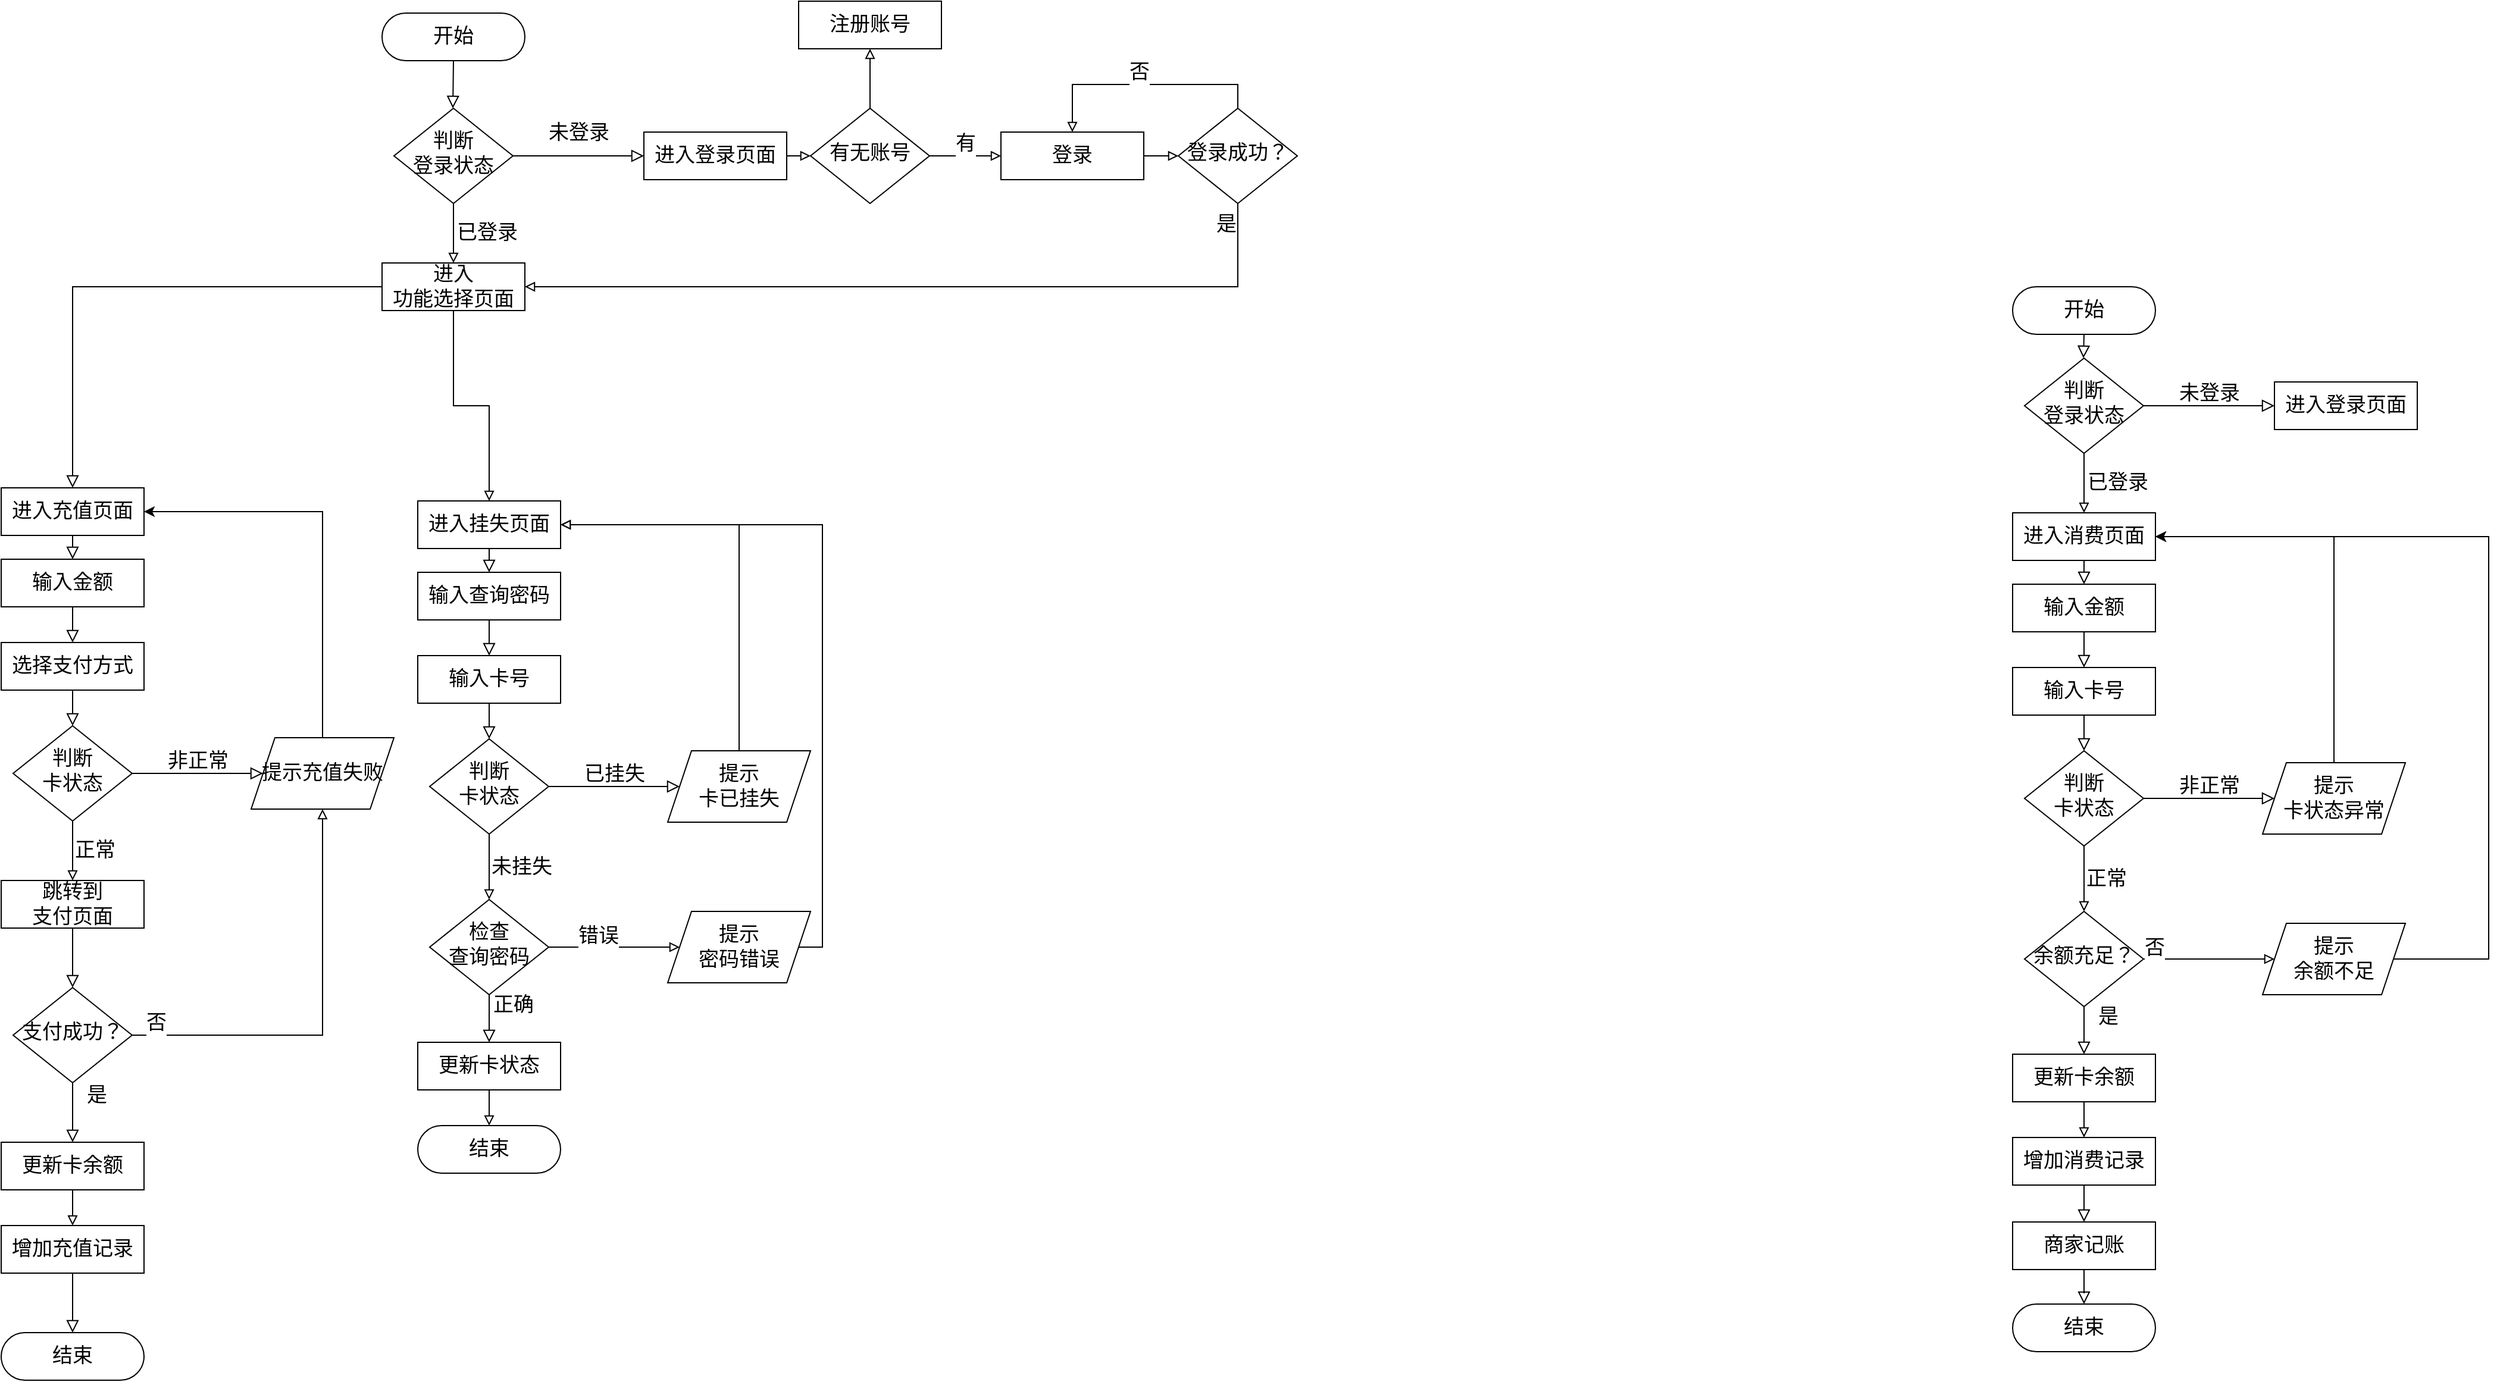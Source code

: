 <mxfile version="24.9.3">
  <diagram id="C5RBs43oDa-KdzZeNtuy" name="Page-1">
    <mxGraphModel dx="1736" dy="2125" grid="1" gridSize="10" guides="1" tooltips="1" connect="1" arrows="1" fold="1" page="1" pageScale="1" pageWidth="1169" pageHeight="827" math="0" shadow="0">
      <root>
        <mxCell id="WIyWlLk6GJQsqaUBKTNV-0" />
        <mxCell id="WIyWlLk6GJQsqaUBKTNV-1" parent="WIyWlLk6GJQsqaUBKTNV-0" />
        <mxCell id="WIyWlLk6GJQsqaUBKTNV-2" value="" style="rounded=0;html=1;jettySize=auto;orthogonalLoop=1;fontSize=17;endArrow=block;endFill=0;endSize=8;strokeWidth=1;shadow=0;labelBackgroundColor=none;edgeStyle=orthogonalEdgeStyle;" parent="WIyWlLk6GJQsqaUBKTNV-1" source="WIyWlLk6GJQsqaUBKTNV-3" target="WIyWlLk6GJQsqaUBKTNV-6" edge="1">
          <mxGeometry relative="1" as="geometry" />
        </mxCell>
        <mxCell id="WIyWlLk6GJQsqaUBKTNV-3" value="选择支付方式" style="rounded=0;whiteSpace=wrap;html=1;fontSize=17;glass=0;strokeWidth=1;shadow=0;" parent="WIyWlLk6GJQsqaUBKTNV-1" vertex="1">
          <mxGeometry x="80" y="199" width="120" height="40" as="geometry" />
        </mxCell>
        <mxCell id="WIyWlLk6GJQsqaUBKTNV-5" value="非正常" style="edgeStyle=orthogonalEdgeStyle;rounded=0;html=1;jettySize=auto;orthogonalLoop=1;fontSize=17;endArrow=block;endFill=0;endSize=8;strokeWidth=1;shadow=0;labelBackgroundColor=none;entryX=0;entryY=0.5;entryDx=0;entryDy=0;" parent="WIyWlLk6GJQsqaUBKTNV-1" source="WIyWlLk6GJQsqaUBKTNV-6" target="n9ziA0_ppnjwsiYsguU1-13" edge="1">
          <mxGeometry y="10" relative="1" as="geometry">
            <mxPoint as="offset" />
            <mxPoint x="280" y="309" as="targetPoint" />
          </mxGeometry>
        </mxCell>
        <mxCell id="n9ziA0_ppnjwsiYsguU1-6" value="&lt;font style=&quot;font-size: 17px;&quot;&gt;正常&lt;/font&gt;" style="edgeStyle=orthogonalEdgeStyle;rounded=0;orthogonalLoop=1;jettySize=auto;html=1;exitX=0.5;exitY=1;exitDx=0;exitDy=0;entryX=0.5;entryY=0;entryDx=0;entryDy=0;labelPosition=right;verticalLabelPosition=middle;align=left;verticalAlign=middle;endArrow=block;endFill=0;" edge="1" parent="WIyWlLk6GJQsqaUBKTNV-1" source="WIyWlLk6GJQsqaUBKTNV-6" target="n9ziA0_ppnjwsiYsguU1-5">
          <mxGeometry relative="1" as="geometry">
            <mxPoint as="offset" />
          </mxGeometry>
        </mxCell>
        <mxCell id="WIyWlLk6GJQsqaUBKTNV-6" value="判断&lt;div&gt;卡状态&lt;/div&gt;" style="rhombus;whiteSpace=wrap;html=1;shadow=0;fontFamily=Helvetica;fontSize=17;align=center;strokeWidth=1;spacing=6;spacingTop=-4;" parent="WIyWlLk6GJQsqaUBKTNV-1" vertex="1">
          <mxGeometry x="90" y="269" width="100" height="80" as="geometry" />
        </mxCell>
        <mxCell id="WIyWlLk6GJQsqaUBKTNV-8" value="是" style="rounded=0;html=1;jettySize=auto;orthogonalLoop=1;fontSize=17;endArrow=block;endFill=0;endSize=8;strokeWidth=1;shadow=0;labelBackgroundColor=none;edgeStyle=orthogonalEdgeStyle;" parent="WIyWlLk6GJQsqaUBKTNV-1" source="WIyWlLk6GJQsqaUBKTNV-10" target="WIyWlLk6GJQsqaUBKTNV-11" edge="1">
          <mxGeometry x="-0.556" y="20" relative="1" as="geometry">
            <mxPoint as="offset" />
          </mxGeometry>
        </mxCell>
        <mxCell id="n9ziA0_ppnjwsiYsguU1-7" value="否" style="edgeStyle=orthogonalEdgeStyle;rounded=0;orthogonalLoop=1;jettySize=auto;html=1;exitX=1;exitY=0.5;exitDx=0;exitDy=0;entryX=0.5;entryY=1;entryDx=0;entryDy=0;labelPosition=left;verticalLabelPosition=middle;align=right;verticalAlign=middle;fontSize=17;endArrow=block;endFill=0;" edge="1" parent="WIyWlLk6GJQsqaUBKTNV-1" source="WIyWlLk6GJQsqaUBKTNV-10" target="n9ziA0_ppnjwsiYsguU1-13">
          <mxGeometry x="-0.829" y="10" relative="1" as="geometry">
            <mxPoint x="340" y="329" as="targetPoint" />
            <mxPoint as="offset" />
          </mxGeometry>
        </mxCell>
        <mxCell id="WIyWlLk6GJQsqaUBKTNV-10" value="支付成功？" style="rhombus;whiteSpace=wrap;html=1;shadow=0;fontFamily=Helvetica;fontSize=17;align=center;strokeWidth=1;spacing=6;spacingTop=-4;" parent="WIyWlLk6GJQsqaUBKTNV-1" vertex="1">
          <mxGeometry x="90" y="489" width="100" height="80" as="geometry" />
        </mxCell>
        <mxCell id="n9ziA0_ppnjwsiYsguU1-10" style="edgeStyle=orthogonalEdgeStyle;rounded=0;orthogonalLoop=1;jettySize=auto;html=1;exitX=0.5;exitY=1;exitDx=0;exitDy=0;entryX=0.5;entryY=0;entryDx=0;entryDy=0;endArrow=block;endFill=0;" edge="1" parent="WIyWlLk6GJQsqaUBKTNV-1" source="WIyWlLk6GJQsqaUBKTNV-11" target="n9ziA0_ppnjwsiYsguU1-9">
          <mxGeometry relative="1" as="geometry" />
        </mxCell>
        <mxCell id="WIyWlLk6GJQsqaUBKTNV-11" value="更新卡余额" style="rounded=0;whiteSpace=wrap;html=1;fontSize=17;glass=0;strokeWidth=1;shadow=0;" parent="WIyWlLk6GJQsqaUBKTNV-1" vertex="1">
          <mxGeometry x="80" y="619" width="120" height="40" as="geometry" />
        </mxCell>
        <mxCell id="n9ziA0_ppnjwsiYsguU1-0" value="" style="rounded=0;html=1;jettySize=auto;orthogonalLoop=1;fontSize=17;endArrow=block;endFill=0;endSize=8;strokeWidth=1;shadow=0;labelBackgroundColor=none;edgeStyle=orthogonalEdgeStyle;" edge="1" parent="WIyWlLk6GJQsqaUBKTNV-1" source="n9ziA0_ppnjwsiYsguU1-1">
          <mxGeometry relative="1" as="geometry">
            <mxPoint x="140" y="199" as="targetPoint" />
          </mxGeometry>
        </mxCell>
        <mxCell id="n9ziA0_ppnjwsiYsguU1-1" value="输入金额" style="rounded=0;whiteSpace=wrap;html=1;fontSize=17;glass=0;strokeWidth=1;shadow=0;" vertex="1" parent="WIyWlLk6GJQsqaUBKTNV-1">
          <mxGeometry x="80" y="129" width="120" height="40" as="geometry" />
        </mxCell>
        <mxCell id="n9ziA0_ppnjwsiYsguU1-2" value="" style="rounded=0;html=1;jettySize=auto;orthogonalLoop=1;fontSize=17;endArrow=block;endFill=0;endSize=8;strokeWidth=1;shadow=0;labelBackgroundColor=none;edgeStyle=orthogonalEdgeStyle;exitX=0.5;exitY=1;exitDx=0;exitDy=0;" edge="1" parent="WIyWlLk6GJQsqaUBKTNV-1" source="n9ziA0_ppnjwsiYsguU1-3">
          <mxGeometry relative="1" as="geometry">
            <mxPoint x="459.5" y="-250" as="targetPoint" />
            <mxPoint x="459.5" y="-340" as="sourcePoint" />
          </mxGeometry>
        </mxCell>
        <mxCell id="n9ziA0_ppnjwsiYsguU1-3" value="开始" style="rounded=1;whiteSpace=wrap;html=1;fontSize=17;glass=0;strokeWidth=1;shadow=0;perimeter=rectanglePerimeter;arcSize=50;" vertex="1" parent="WIyWlLk6GJQsqaUBKTNV-1">
          <mxGeometry x="400" y="-330" width="120" height="40" as="geometry" />
        </mxCell>
        <mxCell id="n9ziA0_ppnjwsiYsguU1-4" value="" style="rounded=0;html=1;jettySize=auto;orthogonalLoop=1;fontSize=17;endArrow=block;endFill=0;endSize=8;strokeWidth=1;shadow=0;labelBackgroundColor=none;edgeStyle=orthogonalEdgeStyle;entryX=0.5;entryY=0;entryDx=0;entryDy=0;" edge="1" parent="WIyWlLk6GJQsqaUBKTNV-1" source="n9ziA0_ppnjwsiYsguU1-5" target="WIyWlLk6GJQsqaUBKTNV-10">
          <mxGeometry relative="1" as="geometry">
            <mxPoint x="140" y="459" as="targetPoint" />
            <Array as="points" />
          </mxGeometry>
        </mxCell>
        <mxCell id="n9ziA0_ppnjwsiYsguU1-5" value="跳转到&lt;div&gt;支付页面&lt;/div&gt;" style="rounded=0;whiteSpace=wrap;html=1;fontSize=17;glass=0;strokeWidth=1;shadow=0;" vertex="1" parent="WIyWlLk6GJQsqaUBKTNV-1">
          <mxGeometry x="80" y="399" width="120" height="40" as="geometry" />
        </mxCell>
        <mxCell id="n9ziA0_ppnjwsiYsguU1-8" value="" style="rounded=0;html=1;jettySize=auto;orthogonalLoop=1;fontSize=17;endArrow=block;endFill=0;endSize=8;strokeWidth=1;shadow=0;labelBackgroundColor=none;edgeStyle=orthogonalEdgeStyle;" edge="1" parent="WIyWlLk6GJQsqaUBKTNV-1" source="n9ziA0_ppnjwsiYsguU1-9">
          <mxGeometry relative="1" as="geometry">
            <mxPoint x="140" y="779" as="targetPoint" />
          </mxGeometry>
        </mxCell>
        <mxCell id="n9ziA0_ppnjwsiYsguU1-9" value="增加充值记录" style="rounded=0;whiteSpace=wrap;html=1;fontSize=17;glass=0;strokeWidth=1;shadow=0;" vertex="1" parent="WIyWlLk6GJQsqaUBKTNV-1">
          <mxGeometry x="80" y="689" width="120" height="40" as="geometry" />
        </mxCell>
        <mxCell id="n9ziA0_ppnjwsiYsguU1-11" value="" style="rounded=0;html=1;jettySize=auto;orthogonalLoop=1;fontSize=17;endArrow=block;endFill=0;endSize=8;strokeWidth=1;shadow=0;labelBackgroundColor=none;edgeStyle=orthogonalEdgeStyle;" edge="1" parent="WIyWlLk6GJQsqaUBKTNV-1" source="n9ziA0_ppnjwsiYsguU1-12">
          <mxGeometry relative="1" as="geometry">
            <mxPoint x="140" y="129" as="targetPoint" />
          </mxGeometry>
        </mxCell>
        <mxCell id="n9ziA0_ppnjwsiYsguU1-12" value="进入充值页面" style="rounded=0;whiteSpace=wrap;html=1;fontSize=17;glass=0;strokeWidth=1;shadow=0;" vertex="1" parent="WIyWlLk6GJQsqaUBKTNV-1">
          <mxGeometry x="80" y="69" width="120" height="40" as="geometry" />
        </mxCell>
        <mxCell id="n9ziA0_ppnjwsiYsguU1-14" style="edgeStyle=orthogonalEdgeStyle;rounded=0;orthogonalLoop=1;jettySize=auto;html=1;exitX=0.5;exitY=0;exitDx=0;exitDy=0;entryX=1;entryY=0.5;entryDx=0;entryDy=0;" edge="1" parent="WIyWlLk6GJQsqaUBKTNV-1" source="n9ziA0_ppnjwsiYsguU1-13" target="n9ziA0_ppnjwsiYsguU1-12">
          <mxGeometry relative="1" as="geometry" />
        </mxCell>
        <mxCell id="n9ziA0_ppnjwsiYsguU1-13" value="&lt;font style=&quot;font-size: 17px;&quot;&gt;提示充值失败&lt;/font&gt;" style="shape=parallelogram;perimeter=parallelogramPerimeter;whiteSpace=wrap;html=1;fixedSize=1;" vertex="1" parent="WIyWlLk6GJQsqaUBKTNV-1">
          <mxGeometry x="290" y="279" width="120" height="60" as="geometry" />
        </mxCell>
        <mxCell id="n9ziA0_ppnjwsiYsguU1-17" value="结束" style="rounded=1;whiteSpace=wrap;html=1;fontSize=17;glass=0;strokeWidth=1;shadow=0;perimeter=rectanglePerimeter;arcSize=50;" vertex="1" parent="WIyWlLk6GJQsqaUBKTNV-1">
          <mxGeometry x="80" y="779" width="120" height="40" as="geometry" />
        </mxCell>
        <mxCell id="n9ziA0_ppnjwsiYsguU1-18" value="" style="rounded=0;html=1;jettySize=auto;orthogonalLoop=1;fontSize=17;endArrow=block;endFill=0;endSize=8;strokeWidth=1;shadow=0;labelBackgroundColor=none;edgeStyle=orthogonalEdgeStyle;" edge="1" parent="WIyWlLk6GJQsqaUBKTNV-1" source="n9ziA0_ppnjwsiYsguU1-19" target="n9ziA0_ppnjwsiYsguU1-22">
          <mxGeometry relative="1" as="geometry" />
        </mxCell>
        <mxCell id="n9ziA0_ppnjwsiYsguU1-19" value="输入卡号" style="rounded=0;whiteSpace=wrap;html=1;fontSize=17;glass=0;strokeWidth=1;shadow=0;" vertex="1" parent="WIyWlLk6GJQsqaUBKTNV-1">
          <mxGeometry x="1770" y="220" width="120" height="40" as="geometry" />
        </mxCell>
        <mxCell id="n9ziA0_ppnjwsiYsguU1-20" value="非正常" style="edgeStyle=orthogonalEdgeStyle;rounded=0;html=1;jettySize=auto;orthogonalLoop=1;fontSize=17;endArrow=block;endFill=0;endSize=8;strokeWidth=1;shadow=0;labelBackgroundColor=none;entryX=0;entryY=0.5;entryDx=0;entryDy=0;" edge="1" parent="WIyWlLk6GJQsqaUBKTNV-1" source="n9ziA0_ppnjwsiYsguU1-22" target="n9ziA0_ppnjwsiYsguU1-39">
          <mxGeometry y="10" relative="1" as="geometry">
            <mxPoint as="offset" />
            <mxPoint x="1970" y="330" as="targetPoint" />
          </mxGeometry>
        </mxCell>
        <mxCell id="n9ziA0_ppnjwsiYsguU1-21" value="&lt;font style=&quot;font-size: 17px;&quot;&gt;正常&lt;/font&gt;" style="edgeStyle=orthogonalEdgeStyle;rounded=0;orthogonalLoop=1;jettySize=auto;html=1;exitX=0.5;exitY=1;exitDx=0;exitDy=0;entryX=0.5;entryY=0;entryDx=0;entryDy=0;labelPosition=right;verticalLabelPosition=middle;align=left;verticalAlign=middle;endArrow=block;endFill=0;" edge="1" parent="WIyWlLk6GJQsqaUBKTNV-1" source="n9ziA0_ppnjwsiYsguU1-22" target="n9ziA0_ppnjwsiYsguU1-25">
          <mxGeometry relative="1" as="geometry">
            <mxPoint as="offset" />
            <mxPoint x="1830" y="420" as="targetPoint" />
          </mxGeometry>
        </mxCell>
        <mxCell id="n9ziA0_ppnjwsiYsguU1-22" value="判断&lt;div&gt;卡状态&lt;/div&gt;" style="rhombus;whiteSpace=wrap;html=1;shadow=0;fontFamily=Helvetica;fontSize=17;align=center;strokeWidth=1;spacing=6;spacingTop=-4;" vertex="1" parent="WIyWlLk6GJQsqaUBKTNV-1">
          <mxGeometry x="1780" y="290" width="100" height="80" as="geometry" />
        </mxCell>
        <mxCell id="n9ziA0_ppnjwsiYsguU1-23" value="是" style="rounded=0;html=1;jettySize=auto;orthogonalLoop=1;fontSize=17;endArrow=block;endFill=0;endSize=8;strokeWidth=1;shadow=0;labelBackgroundColor=none;edgeStyle=orthogonalEdgeStyle;" edge="1" parent="WIyWlLk6GJQsqaUBKTNV-1" source="n9ziA0_ppnjwsiYsguU1-25" target="n9ziA0_ppnjwsiYsguU1-27">
          <mxGeometry x="-0.556" y="20" relative="1" as="geometry">
            <mxPoint as="offset" />
          </mxGeometry>
        </mxCell>
        <mxCell id="n9ziA0_ppnjwsiYsguU1-24" value="否" style="edgeStyle=orthogonalEdgeStyle;rounded=0;orthogonalLoop=1;jettySize=auto;html=1;exitX=1;exitY=0.5;exitDx=0;exitDy=0;labelPosition=left;verticalLabelPosition=middle;align=right;verticalAlign=middle;fontSize=17;endArrow=block;endFill=0;entryX=0;entryY=0.5;entryDx=0;entryDy=0;" edge="1" parent="WIyWlLk6GJQsqaUBKTNV-1" source="n9ziA0_ppnjwsiYsguU1-25" target="n9ziA0_ppnjwsiYsguU1-41">
          <mxGeometry x="-0.667" y="9" relative="1" as="geometry">
            <mxPoint x="2040" y="465" as="targetPoint" />
            <mxPoint as="offset" />
          </mxGeometry>
        </mxCell>
        <mxCell id="n9ziA0_ppnjwsiYsguU1-25" value="余额充足？" style="rhombus;whiteSpace=wrap;html=1;shadow=0;fontFamily=Helvetica;fontSize=17;align=center;strokeWidth=1;spacing=6;spacingTop=-4;" vertex="1" parent="WIyWlLk6GJQsqaUBKTNV-1">
          <mxGeometry x="1780" y="425" width="100" height="80" as="geometry" />
        </mxCell>
        <mxCell id="n9ziA0_ppnjwsiYsguU1-26" style="edgeStyle=orthogonalEdgeStyle;rounded=0;orthogonalLoop=1;jettySize=auto;html=1;exitX=0.5;exitY=1;exitDx=0;exitDy=0;entryX=0.5;entryY=0;entryDx=0;entryDy=0;endArrow=block;endFill=0;" edge="1" parent="WIyWlLk6GJQsqaUBKTNV-1" source="n9ziA0_ppnjwsiYsguU1-27" target="n9ziA0_ppnjwsiYsguU1-35">
          <mxGeometry relative="1" as="geometry" />
        </mxCell>
        <mxCell id="n9ziA0_ppnjwsiYsguU1-27" value="更新卡余额" style="rounded=0;whiteSpace=wrap;html=1;fontSize=17;glass=0;strokeWidth=1;shadow=0;" vertex="1" parent="WIyWlLk6GJQsqaUBKTNV-1">
          <mxGeometry x="1770" y="545" width="120" height="40" as="geometry" />
        </mxCell>
        <mxCell id="n9ziA0_ppnjwsiYsguU1-28" value="" style="rounded=0;html=1;jettySize=auto;orthogonalLoop=1;fontSize=17;endArrow=block;endFill=0;endSize=8;strokeWidth=1;shadow=0;labelBackgroundColor=none;edgeStyle=orthogonalEdgeStyle;" edge="1" parent="WIyWlLk6GJQsqaUBKTNV-1" source="n9ziA0_ppnjwsiYsguU1-29">
          <mxGeometry relative="1" as="geometry">
            <mxPoint x="1830" y="220" as="targetPoint" />
          </mxGeometry>
        </mxCell>
        <mxCell id="n9ziA0_ppnjwsiYsguU1-29" value="输入金额" style="rounded=0;whiteSpace=wrap;html=1;fontSize=17;glass=0;strokeWidth=1;shadow=0;" vertex="1" parent="WIyWlLk6GJQsqaUBKTNV-1">
          <mxGeometry x="1770" y="150" width="120" height="40" as="geometry" />
        </mxCell>
        <mxCell id="n9ziA0_ppnjwsiYsguU1-34" value="" style="rounded=0;html=1;jettySize=auto;orthogonalLoop=1;fontSize=17;endArrow=block;endFill=0;endSize=8;strokeWidth=1;shadow=0;labelBackgroundColor=none;edgeStyle=orthogonalEdgeStyle;entryX=0.5;entryY=0;entryDx=0;entryDy=0;" edge="1" parent="WIyWlLk6GJQsqaUBKTNV-1" source="n9ziA0_ppnjwsiYsguU1-35" target="n9ziA0_ppnjwsiYsguU1-44">
          <mxGeometry relative="1" as="geometry">
            <mxPoint x="1830" y="706" as="targetPoint" />
          </mxGeometry>
        </mxCell>
        <mxCell id="n9ziA0_ppnjwsiYsguU1-35" value="增加消费记录" style="rounded=0;whiteSpace=wrap;html=1;fontSize=17;glass=0;strokeWidth=1;shadow=0;" vertex="1" parent="WIyWlLk6GJQsqaUBKTNV-1">
          <mxGeometry x="1770" y="615" width="120" height="40" as="geometry" />
        </mxCell>
        <mxCell id="n9ziA0_ppnjwsiYsguU1-36" value="" style="rounded=0;html=1;jettySize=auto;orthogonalLoop=1;fontSize=17;endArrow=block;endFill=0;endSize=8;strokeWidth=1;shadow=0;labelBackgroundColor=none;edgeStyle=orthogonalEdgeStyle;" edge="1" parent="WIyWlLk6GJQsqaUBKTNV-1" source="n9ziA0_ppnjwsiYsguU1-37">
          <mxGeometry relative="1" as="geometry">
            <mxPoint x="1830" y="150" as="targetPoint" />
          </mxGeometry>
        </mxCell>
        <mxCell id="n9ziA0_ppnjwsiYsguU1-37" value="进入消费页面" style="rounded=0;whiteSpace=wrap;html=1;fontSize=17;glass=0;strokeWidth=1;shadow=0;" vertex="1" parent="WIyWlLk6GJQsqaUBKTNV-1">
          <mxGeometry x="1770" y="90" width="120" height="40" as="geometry" />
        </mxCell>
        <mxCell id="n9ziA0_ppnjwsiYsguU1-38" style="edgeStyle=orthogonalEdgeStyle;rounded=0;orthogonalLoop=1;jettySize=auto;html=1;exitX=0.5;exitY=0;exitDx=0;exitDy=0;entryX=1;entryY=0.5;entryDx=0;entryDy=0;" edge="1" parent="WIyWlLk6GJQsqaUBKTNV-1" source="n9ziA0_ppnjwsiYsguU1-39" target="n9ziA0_ppnjwsiYsguU1-37">
          <mxGeometry relative="1" as="geometry" />
        </mxCell>
        <mxCell id="n9ziA0_ppnjwsiYsguU1-39" value="&lt;font style=&quot;font-size: 17px;&quot;&gt;提示&lt;/font&gt;&lt;div&gt;&lt;font style=&quot;font-size: 17px;&quot;&gt;卡状态异常&lt;/font&gt;&lt;/div&gt;" style="shape=parallelogram;perimeter=parallelogramPerimeter;whiteSpace=wrap;html=1;fixedSize=1;" vertex="1" parent="WIyWlLk6GJQsqaUBKTNV-1">
          <mxGeometry x="1980" y="300" width="120" height="60" as="geometry" />
        </mxCell>
        <mxCell id="n9ziA0_ppnjwsiYsguU1-40" value="结束" style="rounded=1;whiteSpace=wrap;html=1;fontSize=17;glass=0;strokeWidth=1;shadow=0;perimeter=rectanglePerimeter;arcSize=50;" vertex="1" parent="WIyWlLk6GJQsqaUBKTNV-1">
          <mxGeometry x="1770" y="755" width="120" height="40" as="geometry" />
        </mxCell>
        <mxCell id="n9ziA0_ppnjwsiYsguU1-42" style="edgeStyle=orthogonalEdgeStyle;rounded=0;orthogonalLoop=1;jettySize=auto;html=1;exitX=1;exitY=0.5;exitDx=0;exitDy=0;entryX=1;entryY=0.5;entryDx=0;entryDy=0;" edge="1" parent="WIyWlLk6GJQsqaUBKTNV-1" source="n9ziA0_ppnjwsiYsguU1-41" target="n9ziA0_ppnjwsiYsguU1-37">
          <mxGeometry relative="1" as="geometry">
            <Array as="points">
              <mxPoint x="2170" y="465" />
              <mxPoint x="2170" y="110" />
            </Array>
          </mxGeometry>
        </mxCell>
        <mxCell id="n9ziA0_ppnjwsiYsguU1-41" value="&lt;font style=&quot;font-size: 17px;&quot;&gt;提示&lt;/font&gt;&lt;div&gt;&lt;font style=&quot;font-size: 17px;&quot;&gt;余额不足&lt;/font&gt;&lt;/div&gt;" style="shape=parallelogram;perimeter=parallelogramPerimeter;whiteSpace=wrap;html=1;fixedSize=1;" vertex="1" parent="WIyWlLk6GJQsqaUBKTNV-1">
          <mxGeometry x="1980" y="435" width="120" height="60" as="geometry" />
        </mxCell>
        <mxCell id="n9ziA0_ppnjwsiYsguU1-43" value="" style="rounded=0;html=1;jettySize=auto;orthogonalLoop=1;fontSize=17;endArrow=block;endFill=0;endSize=8;strokeWidth=1;shadow=0;labelBackgroundColor=none;edgeStyle=orthogonalEdgeStyle;entryX=0.5;entryY=0;entryDx=0;entryDy=0;" edge="1" parent="WIyWlLk6GJQsqaUBKTNV-1" source="n9ziA0_ppnjwsiYsguU1-44" target="n9ziA0_ppnjwsiYsguU1-40">
          <mxGeometry relative="1" as="geometry">
            <mxPoint x="1980" y="736" as="targetPoint" />
          </mxGeometry>
        </mxCell>
        <mxCell id="n9ziA0_ppnjwsiYsguU1-44" value="商家记账" style="rounded=0;whiteSpace=wrap;html=1;fontSize=17;glass=0;strokeWidth=1;shadow=0;" vertex="1" parent="WIyWlLk6GJQsqaUBKTNV-1">
          <mxGeometry x="1770" y="686" width="120" height="40" as="geometry" />
        </mxCell>
        <mxCell id="n9ziA0_ppnjwsiYsguU1-45" value="" style="rounded=0;html=1;jettySize=auto;orthogonalLoop=1;fontSize=17;endArrow=block;endFill=0;endSize=8;strokeWidth=1;shadow=0;labelBackgroundColor=none;edgeStyle=orthogonalEdgeStyle;" edge="1" parent="WIyWlLk6GJQsqaUBKTNV-1" source="n9ziA0_ppnjwsiYsguU1-46" target="n9ziA0_ppnjwsiYsguU1-49">
          <mxGeometry relative="1" as="geometry" />
        </mxCell>
        <mxCell id="n9ziA0_ppnjwsiYsguU1-46" value="输入卡号" style="rounded=0;whiteSpace=wrap;html=1;fontSize=17;glass=0;strokeWidth=1;shadow=0;" vertex="1" parent="WIyWlLk6GJQsqaUBKTNV-1">
          <mxGeometry x="430" y="210" width="120" height="40" as="geometry" />
        </mxCell>
        <mxCell id="n9ziA0_ppnjwsiYsguU1-47" value="已挂失" style="edgeStyle=orthogonalEdgeStyle;rounded=0;html=1;jettySize=auto;orthogonalLoop=1;fontSize=17;endArrow=block;endFill=0;endSize=8;strokeWidth=1;shadow=0;labelBackgroundColor=none;entryX=0;entryY=0.5;entryDx=0;entryDy=0;" edge="1" parent="WIyWlLk6GJQsqaUBKTNV-1" source="n9ziA0_ppnjwsiYsguU1-49" target="n9ziA0_ppnjwsiYsguU1-64">
          <mxGeometry y="10" relative="1" as="geometry">
            <mxPoint as="offset" />
            <mxPoint x="630" y="320" as="targetPoint" />
          </mxGeometry>
        </mxCell>
        <mxCell id="n9ziA0_ppnjwsiYsguU1-48" value="&lt;font style=&quot;font-size: 17px;&quot;&gt;未挂失&lt;/font&gt;" style="edgeStyle=orthogonalEdgeStyle;rounded=0;orthogonalLoop=1;jettySize=auto;html=1;exitX=0.5;exitY=1;exitDx=0;exitDy=0;entryX=0.5;entryY=0;entryDx=0;entryDy=0;labelPosition=right;verticalLabelPosition=middle;align=left;verticalAlign=middle;endArrow=block;endFill=0;" edge="1" parent="WIyWlLk6GJQsqaUBKTNV-1" source="n9ziA0_ppnjwsiYsguU1-49" target="n9ziA0_ppnjwsiYsguU1-52">
          <mxGeometry relative="1" as="geometry">
            <mxPoint as="offset" />
            <mxPoint x="490" y="410" as="targetPoint" />
          </mxGeometry>
        </mxCell>
        <mxCell id="n9ziA0_ppnjwsiYsguU1-49" value="判断&lt;div&gt;卡状态&lt;/div&gt;" style="rhombus;whiteSpace=wrap;html=1;shadow=0;fontFamily=Helvetica;fontSize=17;align=center;strokeWidth=1;spacing=6;spacingTop=-4;" vertex="1" parent="WIyWlLk6GJQsqaUBKTNV-1">
          <mxGeometry x="440" y="280" width="100" height="80" as="geometry" />
        </mxCell>
        <mxCell id="n9ziA0_ppnjwsiYsguU1-50" value="正确" style="rounded=0;html=1;jettySize=auto;orthogonalLoop=1;fontSize=17;endArrow=block;endFill=0;endSize=8;strokeWidth=1;shadow=0;labelBackgroundColor=none;edgeStyle=orthogonalEdgeStyle;" edge="1" parent="WIyWlLk6GJQsqaUBKTNV-1" source="n9ziA0_ppnjwsiYsguU1-52" target="n9ziA0_ppnjwsiYsguU1-54">
          <mxGeometry x="-0.556" y="20" relative="1" as="geometry">
            <mxPoint as="offset" />
          </mxGeometry>
        </mxCell>
        <mxCell id="n9ziA0_ppnjwsiYsguU1-51" value="错误" style="edgeStyle=orthogonalEdgeStyle;rounded=0;orthogonalLoop=1;jettySize=auto;html=1;exitX=1;exitY=0.5;exitDx=0;exitDy=0;labelPosition=left;verticalLabelPosition=middle;align=right;verticalAlign=middle;fontSize=17;endArrow=block;endFill=0;entryX=0;entryY=0.5;entryDx=0;entryDy=0;" edge="1" parent="WIyWlLk6GJQsqaUBKTNV-1" source="n9ziA0_ppnjwsiYsguU1-52" target="n9ziA0_ppnjwsiYsguU1-67">
          <mxGeometry x="0.091" y="9" relative="1" as="geometry">
            <mxPoint x="700" y="455" as="targetPoint" />
            <mxPoint as="offset" />
          </mxGeometry>
        </mxCell>
        <mxCell id="n9ziA0_ppnjwsiYsguU1-52" value="检查&lt;div&gt;查询密码&lt;/div&gt;" style="rhombus;whiteSpace=wrap;html=1;shadow=0;fontFamily=Helvetica;fontSize=17;align=center;strokeWidth=1;spacing=6;spacingTop=-4;" vertex="1" parent="WIyWlLk6GJQsqaUBKTNV-1">
          <mxGeometry x="440" y="415" width="100" height="80" as="geometry" />
        </mxCell>
        <mxCell id="n9ziA0_ppnjwsiYsguU1-53" style="edgeStyle=orthogonalEdgeStyle;rounded=0;orthogonalLoop=1;jettySize=auto;html=1;exitX=0.5;exitY=1;exitDx=0;exitDy=0;entryX=0.5;entryY=0;entryDx=0;entryDy=0;endArrow=block;endFill=0;" edge="1" parent="WIyWlLk6GJQsqaUBKTNV-1" source="n9ziA0_ppnjwsiYsguU1-54">
          <mxGeometry relative="1" as="geometry">
            <mxPoint x="490" y="605" as="targetPoint" />
          </mxGeometry>
        </mxCell>
        <mxCell id="n9ziA0_ppnjwsiYsguU1-54" value="更新卡状态" style="rounded=0;whiteSpace=wrap;html=1;fontSize=17;glass=0;strokeWidth=1;shadow=0;" vertex="1" parent="WIyWlLk6GJQsqaUBKTNV-1">
          <mxGeometry x="430" y="535" width="120" height="40" as="geometry" />
        </mxCell>
        <mxCell id="n9ziA0_ppnjwsiYsguU1-55" value="" style="rounded=0;html=1;jettySize=auto;orthogonalLoop=1;fontSize=17;endArrow=block;endFill=0;endSize=8;strokeWidth=1;shadow=0;labelBackgroundColor=none;edgeStyle=orthogonalEdgeStyle;" edge="1" parent="WIyWlLk6GJQsqaUBKTNV-1" source="n9ziA0_ppnjwsiYsguU1-56">
          <mxGeometry relative="1" as="geometry">
            <mxPoint x="490" y="210" as="targetPoint" />
          </mxGeometry>
        </mxCell>
        <mxCell id="n9ziA0_ppnjwsiYsguU1-56" value="输入查询密码" style="rounded=0;whiteSpace=wrap;html=1;fontSize=17;glass=0;strokeWidth=1;shadow=0;" vertex="1" parent="WIyWlLk6GJQsqaUBKTNV-1">
          <mxGeometry x="430" y="140" width="120" height="40" as="geometry" />
        </mxCell>
        <mxCell id="n9ziA0_ppnjwsiYsguU1-61" value="" style="rounded=0;html=1;jettySize=auto;orthogonalLoop=1;fontSize=17;endArrow=block;endFill=0;endSize=8;strokeWidth=1;shadow=0;labelBackgroundColor=none;edgeStyle=orthogonalEdgeStyle;" edge="1" parent="WIyWlLk6GJQsqaUBKTNV-1" source="n9ziA0_ppnjwsiYsguU1-62">
          <mxGeometry relative="1" as="geometry">
            <mxPoint x="490" y="140" as="targetPoint" />
          </mxGeometry>
        </mxCell>
        <mxCell id="n9ziA0_ppnjwsiYsguU1-62" value="进入挂失页面" style="rounded=0;whiteSpace=wrap;html=1;fontSize=17;glass=0;strokeWidth=1;shadow=0;" vertex="1" parent="WIyWlLk6GJQsqaUBKTNV-1">
          <mxGeometry x="430" y="80" width="120" height="40" as="geometry" />
        </mxCell>
        <mxCell id="n9ziA0_ppnjwsiYsguU1-63" style="edgeStyle=orthogonalEdgeStyle;rounded=0;orthogonalLoop=1;jettySize=auto;html=1;exitX=0.5;exitY=0;exitDx=0;exitDy=0;entryX=1;entryY=0.5;entryDx=0;entryDy=0;endArrow=block;endFill=0;" edge="1" parent="WIyWlLk6GJQsqaUBKTNV-1" source="n9ziA0_ppnjwsiYsguU1-64" target="n9ziA0_ppnjwsiYsguU1-62">
          <mxGeometry relative="1" as="geometry" />
        </mxCell>
        <mxCell id="n9ziA0_ppnjwsiYsguU1-64" value="&lt;font style=&quot;font-size: 17px;&quot;&gt;提示&lt;/font&gt;&lt;div&gt;&lt;font style=&quot;font-size: 17px;&quot;&gt;卡已挂失&lt;/font&gt;&lt;/div&gt;" style="shape=parallelogram;perimeter=parallelogramPerimeter;whiteSpace=wrap;html=1;fixedSize=1;" vertex="1" parent="WIyWlLk6GJQsqaUBKTNV-1">
          <mxGeometry x="640" y="290" width="120" height="60" as="geometry" />
        </mxCell>
        <mxCell id="n9ziA0_ppnjwsiYsguU1-65" value="结束" style="rounded=1;whiteSpace=wrap;html=1;fontSize=17;glass=0;strokeWidth=1;shadow=0;perimeter=rectanglePerimeter;arcSize=50;" vertex="1" parent="WIyWlLk6GJQsqaUBKTNV-1">
          <mxGeometry x="430" y="605" width="120" height="40" as="geometry" />
        </mxCell>
        <mxCell id="n9ziA0_ppnjwsiYsguU1-66" style="edgeStyle=orthogonalEdgeStyle;rounded=0;orthogonalLoop=1;jettySize=auto;html=1;exitX=1;exitY=0.5;exitDx=0;exitDy=0;entryX=1;entryY=0.5;entryDx=0;entryDy=0;endArrow=block;endFill=0;" edge="1" parent="WIyWlLk6GJQsqaUBKTNV-1" source="n9ziA0_ppnjwsiYsguU1-67" target="n9ziA0_ppnjwsiYsguU1-62">
          <mxGeometry relative="1" as="geometry">
            <Array as="points">
              <mxPoint x="770" y="455" />
              <mxPoint x="770" y="100" />
            </Array>
          </mxGeometry>
        </mxCell>
        <mxCell id="n9ziA0_ppnjwsiYsguU1-67" value="&lt;font style=&quot;font-size: 17px;&quot;&gt;提示&lt;/font&gt;&lt;div&gt;&lt;span style=&quot;font-size: 17px;&quot;&gt;密码错误&lt;/span&gt;&lt;/div&gt;" style="shape=parallelogram;perimeter=parallelogramPerimeter;whiteSpace=wrap;html=1;fixedSize=1;" vertex="1" parent="WIyWlLk6GJQsqaUBKTNV-1">
          <mxGeometry x="640" y="425" width="120" height="60" as="geometry" />
        </mxCell>
        <mxCell id="n9ziA0_ppnjwsiYsguU1-75" value="未登录" style="edgeStyle=orthogonalEdgeStyle;rounded=0;html=1;jettySize=auto;orthogonalLoop=1;fontSize=17;endArrow=block;endFill=0;endSize=8;strokeWidth=1;shadow=0;labelBackgroundColor=none;entryX=0;entryY=0.5;entryDx=0;entryDy=0;" edge="1" parent="WIyWlLk6GJQsqaUBKTNV-1" source="n9ziA0_ppnjwsiYsguU1-77">
          <mxGeometry x="-0.001" y="-20" relative="1" as="geometry">
            <mxPoint x="20" y="-19" as="offset" />
            <mxPoint x="620" y="-210" as="targetPoint" />
          </mxGeometry>
        </mxCell>
        <mxCell id="n9ziA0_ppnjwsiYsguU1-76" value="&lt;font style=&quot;font-size: 17px;&quot;&gt;已登录&lt;/font&gt;" style="edgeStyle=orthogonalEdgeStyle;rounded=0;orthogonalLoop=1;jettySize=auto;html=1;exitX=0.5;exitY=1;exitDx=0;exitDy=0;entryX=0.5;entryY=0;entryDx=0;entryDy=0;labelPosition=right;verticalLabelPosition=middle;align=left;verticalAlign=middle;endArrow=block;endFill=0;" edge="1" parent="WIyWlLk6GJQsqaUBKTNV-1" source="n9ziA0_ppnjwsiYsguU1-77">
          <mxGeometry x="0.01" relative="1" as="geometry">
            <mxPoint x="460" y="-120" as="targetPoint" />
            <mxPoint as="offset" />
          </mxGeometry>
        </mxCell>
        <mxCell id="n9ziA0_ppnjwsiYsguU1-77" value="判断&lt;div&gt;登录状态&lt;/div&gt;" style="rhombus;whiteSpace=wrap;html=1;shadow=0;fontFamily=Helvetica;fontSize=17;align=center;strokeWidth=1;spacing=6;spacingTop=-4;" vertex="1" parent="WIyWlLk6GJQsqaUBKTNV-1">
          <mxGeometry x="410" y="-250" width="100" height="80" as="geometry" />
        </mxCell>
        <mxCell id="n9ziA0_ppnjwsiYsguU1-110" style="edgeStyle=orthogonalEdgeStyle;rounded=0;orthogonalLoop=1;jettySize=auto;html=1;exitX=1;exitY=0.5;exitDx=0;exitDy=0;entryX=0;entryY=0.5;entryDx=0;entryDy=0;endArrow=block;endFill=0;" edge="1" parent="WIyWlLk6GJQsqaUBKTNV-1" source="n9ziA0_ppnjwsiYsguU1-78" target="n9ziA0_ppnjwsiYsguU1-96">
          <mxGeometry relative="1" as="geometry" />
        </mxCell>
        <mxCell id="n9ziA0_ppnjwsiYsguU1-78" value="进入登录页面" style="rounded=0;whiteSpace=wrap;html=1;fontSize=17;glass=0;strokeWidth=1;shadow=0;" vertex="1" parent="WIyWlLk6GJQsqaUBKTNV-1">
          <mxGeometry x="620" y="-230" width="120" height="40" as="geometry" />
        </mxCell>
        <mxCell id="n9ziA0_ppnjwsiYsguU1-80" value="" style="rounded=0;html=1;jettySize=auto;orthogonalLoop=1;fontSize=17;endArrow=block;endFill=0;endSize=8;strokeWidth=1;shadow=0;labelBackgroundColor=none;edgeStyle=orthogonalEdgeStyle;exitX=0.5;exitY=1;exitDx=0;exitDy=0;" edge="1" parent="WIyWlLk6GJQsqaUBKTNV-1" source="n9ziA0_ppnjwsiYsguU1-81">
          <mxGeometry relative="1" as="geometry">
            <mxPoint x="1829.5" y="-40" as="targetPoint" />
            <mxPoint x="1829.5" y="-130" as="sourcePoint" />
          </mxGeometry>
        </mxCell>
        <mxCell id="n9ziA0_ppnjwsiYsguU1-81" value="开始" style="rounded=1;whiteSpace=wrap;html=1;fontSize=17;glass=0;strokeWidth=1;shadow=0;perimeter=rectanglePerimeter;arcSize=50;" vertex="1" parent="WIyWlLk6GJQsqaUBKTNV-1">
          <mxGeometry x="1770" y="-100" width="120" height="40" as="geometry" />
        </mxCell>
        <mxCell id="n9ziA0_ppnjwsiYsguU1-82" value="未登录" style="edgeStyle=orthogonalEdgeStyle;rounded=0;html=1;jettySize=auto;orthogonalLoop=1;fontSize=17;endArrow=block;endFill=0;endSize=8;strokeWidth=1;shadow=0;labelBackgroundColor=none;entryX=0;entryY=0.5;entryDx=0;entryDy=0;" edge="1" parent="WIyWlLk6GJQsqaUBKTNV-1" source="n9ziA0_ppnjwsiYsguU1-84">
          <mxGeometry x="-0.015" y="9" relative="1" as="geometry">
            <mxPoint y="-1" as="offset" />
            <mxPoint x="1990" as="targetPoint" />
          </mxGeometry>
        </mxCell>
        <mxCell id="n9ziA0_ppnjwsiYsguU1-83" value="&lt;font style=&quot;font-size: 17px;&quot;&gt;已登录&lt;/font&gt;" style="edgeStyle=orthogonalEdgeStyle;rounded=0;orthogonalLoop=1;jettySize=auto;html=1;exitX=0.5;exitY=1;exitDx=0;exitDy=0;entryX=0.5;entryY=0;entryDx=0;entryDy=0;labelPosition=right;verticalLabelPosition=middle;align=left;verticalAlign=middle;endArrow=block;endFill=0;" edge="1" parent="WIyWlLk6GJQsqaUBKTNV-1" source="n9ziA0_ppnjwsiYsguU1-84">
          <mxGeometry x="0.01" relative="1" as="geometry">
            <mxPoint x="1830" y="90" as="targetPoint" />
            <mxPoint as="offset" />
          </mxGeometry>
        </mxCell>
        <mxCell id="n9ziA0_ppnjwsiYsguU1-84" value="判断&lt;div&gt;登录状态&lt;/div&gt;" style="rhombus;whiteSpace=wrap;html=1;shadow=0;fontFamily=Helvetica;fontSize=17;align=center;strokeWidth=1;spacing=6;spacingTop=-4;" vertex="1" parent="WIyWlLk6GJQsqaUBKTNV-1">
          <mxGeometry x="1780" y="-40" width="100" height="80" as="geometry" />
        </mxCell>
        <mxCell id="n9ziA0_ppnjwsiYsguU1-85" value="进入登录页面" style="rounded=0;whiteSpace=wrap;html=1;fontSize=17;glass=0;strokeWidth=1;shadow=0;" vertex="1" parent="WIyWlLk6GJQsqaUBKTNV-1">
          <mxGeometry x="1990" y="-20" width="120" height="40" as="geometry" />
        </mxCell>
        <mxCell id="n9ziA0_ppnjwsiYsguU1-92" value="" style="rounded=0;html=1;jettySize=auto;orthogonalLoop=1;fontSize=17;endArrow=block;endFill=0;endSize=8;strokeWidth=1;shadow=0;labelBackgroundColor=none;edgeStyle=orthogonalEdgeStyle;entryX=0.5;entryY=0;entryDx=0;entryDy=0;" edge="1" parent="WIyWlLk6GJQsqaUBKTNV-1" source="n9ziA0_ppnjwsiYsguU1-93" target="n9ziA0_ppnjwsiYsguU1-12">
          <mxGeometry relative="1" as="geometry">
            <mxPoint x="460" y="-60" as="targetPoint" />
          </mxGeometry>
        </mxCell>
        <mxCell id="n9ziA0_ppnjwsiYsguU1-94" style="edgeStyle=orthogonalEdgeStyle;rounded=0;orthogonalLoop=1;jettySize=auto;html=1;exitX=0.5;exitY=1;exitDx=0;exitDy=0;entryX=0.5;entryY=0;entryDx=0;entryDy=0;endArrow=block;endFill=0;" edge="1" parent="WIyWlLk6GJQsqaUBKTNV-1" source="n9ziA0_ppnjwsiYsguU1-93" target="n9ziA0_ppnjwsiYsguU1-62">
          <mxGeometry relative="1" as="geometry" />
        </mxCell>
        <mxCell id="n9ziA0_ppnjwsiYsguU1-93" value="进入&lt;div&gt;功能选择页面&lt;/div&gt;" style="rounded=0;whiteSpace=wrap;html=1;fontSize=17;glass=0;strokeWidth=1;shadow=0;" vertex="1" parent="WIyWlLk6GJQsqaUBKTNV-1">
          <mxGeometry x="400" y="-120" width="120" height="40" as="geometry" />
        </mxCell>
        <mxCell id="n9ziA0_ppnjwsiYsguU1-98" style="edgeStyle=orthogonalEdgeStyle;rounded=0;orthogonalLoop=1;jettySize=auto;html=1;exitX=0.5;exitY=0;exitDx=0;exitDy=0;entryX=0.5;entryY=1;entryDx=0;entryDy=0;endArrow=block;endFill=0;" edge="1" parent="WIyWlLk6GJQsqaUBKTNV-1" source="n9ziA0_ppnjwsiYsguU1-96" target="n9ziA0_ppnjwsiYsguU1-97">
          <mxGeometry relative="1" as="geometry" />
        </mxCell>
        <mxCell id="n9ziA0_ppnjwsiYsguU1-104" value="&lt;font style=&quot;font-size: 17px;&quot;&gt;有&lt;/font&gt;" style="edgeStyle=orthogonalEdgeStyle;rounded=0;orthogonalLoop=1;jettySize=auto;html=1;exitX=1;exitY=0.5;exitDx=0;exitDy=0;entryX=0;entryY=0.5;entryDx=0;entryDy=0;endArrow=block;endFill=0;" edge="1" parent="WIyWlLk6GJQsqaUBKTNV-1" source="n9ziA0_ppnjwsiYsguU1-96" target="n9ziA0_ppnjwsiYsguU1-99">
          <mxGeometry y="10" relative="1" as="geometry">
            <mxPoint as="offset" />
          </mxGeometry>
        </mxCell>
        <mxCell id="n9ziA0_ppnjwsiYsguU1-96" value="有无账号" style="rhombus;whiteSpace=wrap;html=1;shadow=0;fontFamily=Helvetica;fontSize=17;align=center;strokeWidth=1;spacing=6;spacingTop=-4;" vertex="1" parent="WIyWlLk6GJQsqaUBKTNV-1">
          <mxGeometry x="760" y="-250" width="100" height="80" as="geometry" />
        </mxCell>
        <mxCell id="n9ziA0_ppnjwsiYsguU1-97" value="注册账号" style="rounded=0;whiteSpace=wrap;html=1;fontSize=17;glass=0;strokeWidth=1;shadow=0;" vertex="1" parent="WIyWlLk6GJQsqaUBKTNV-1">
          <mxGeometry x="750" y="-340" width="120" height="40" as="geometry" />
        </mxCell>
        <mxCell id="n9ziA0_ppnjwsiYsguU1-99" value="登录" style="rounded=0;whiteSpace=wrap;html=1;fontSize=17;glass=0;strokeWidth=1;shadow=0;" vertex="1" parent="WIyWlLk6GJQsqaUBKTNV-1">
          <mxGeometry x="920" y="-230" width="120" height="40" as="geometry" />
        </mxCell>
        <mxCell id="n9ziA0_ppnjwsiYsguU1-102" value="&lt;font style=&quot;font-size: 17px;&quot;&gt;否&lt;/font&gt;" style="edgeStyle=orthogonalEdgeStyle;rounded=0;orthogonalLoop=1;jettySize=auto;html=1;exitX=0.5;exitY=0;exitDx=0;exitDy=0;entryX=0.5;entryY=0;entryDx=0;entryDy=0;endArrow=block;endFill=0;" edge="1" parent="WIyWlLk6GJQsqaUBKTNV-1" source="n9ziA0_ppnjwsiYsguU1-101" target="n9ziA0_ppnjwsiYsguU1-99">
          <mxGeometry x="0.04" y="-10" relative="1" as="geometry">
            <mxPoint as="offset" />
          </mxGeometry>
        </mxCell>
        <mxCell id="n9ziA0_ppnjwsiYsguU1-103" value="&lt;font style=&quot;font-size: 17px;&quot;&gt;是&lt;/font&gt;" style="edgeStyle=orthogonalEdgeStyle;rounded=0;orthogonalLoop=1;jettySize=auto;html=1;exitX=0.5;exitY=1;exitDx=0;exitDy=0;entryX=1;entryY=0.5;entryDx=0;entryDy=0;endArrow=block;endFill=0;" edge="1" parent="WIyWlLk6GJQsqaUBKTNV-1" source="n9ziA0_ppnjwsiYsguU1-101" target="n9ziA0_ppnjwsiYsguU1-93">
          <mxGeometry x="-0.947" y="-10" relative="1" as="geometry">
            <mxPoint as="offset" />
          </mxGeometry>
        </mxCell>
        <mxCell id="n9ziA0_ppnjwsiYsguU1-111" value="" style="edgeStyle=orthogonalEdgeStyle;rounded=0;orthogonalLoop=1;jettySize=auto;html=1;exitX=1;exitY=0.5;exitDx=0;exitDy=0;endArrow=block;endFill=0;" edge="1" parent="WIyWlLk6GJQsqaUBKTNV-1" source="n9ziA0_ppnjwsiYsguU1-99" target="n9ziA0_ppnjwsiYsguU1-101">
          <mxGeometry relative="1" as="geometry">
            <mxPoint x="1120" y="-210.074" as="targetPoint" />
            <mxPoint x="1040" y="-210" as="sourcePoint" />
          </mxGeometry>
        </mxCell>
        <mxCell id="n9ziA0_ppnjwsiYsguU1-101" value="登录成功？" style="rhombus;whiteSpace=wrap;html=1;shadow=0;fontFamily=Helvetica;fontSize=17;align=center;strokeWidth=1;spacing=6;spacingTop=-4;" vertex="1" parent="WIyWlLk6GJQsqaUBKTNV-1">
          <mxGeometry x="1069" y="-250" width="100" height="80" as="geometry" />
        </mxCell>
      </root>
    </mxGraphModel>
  </diagram>
</mxfile>
